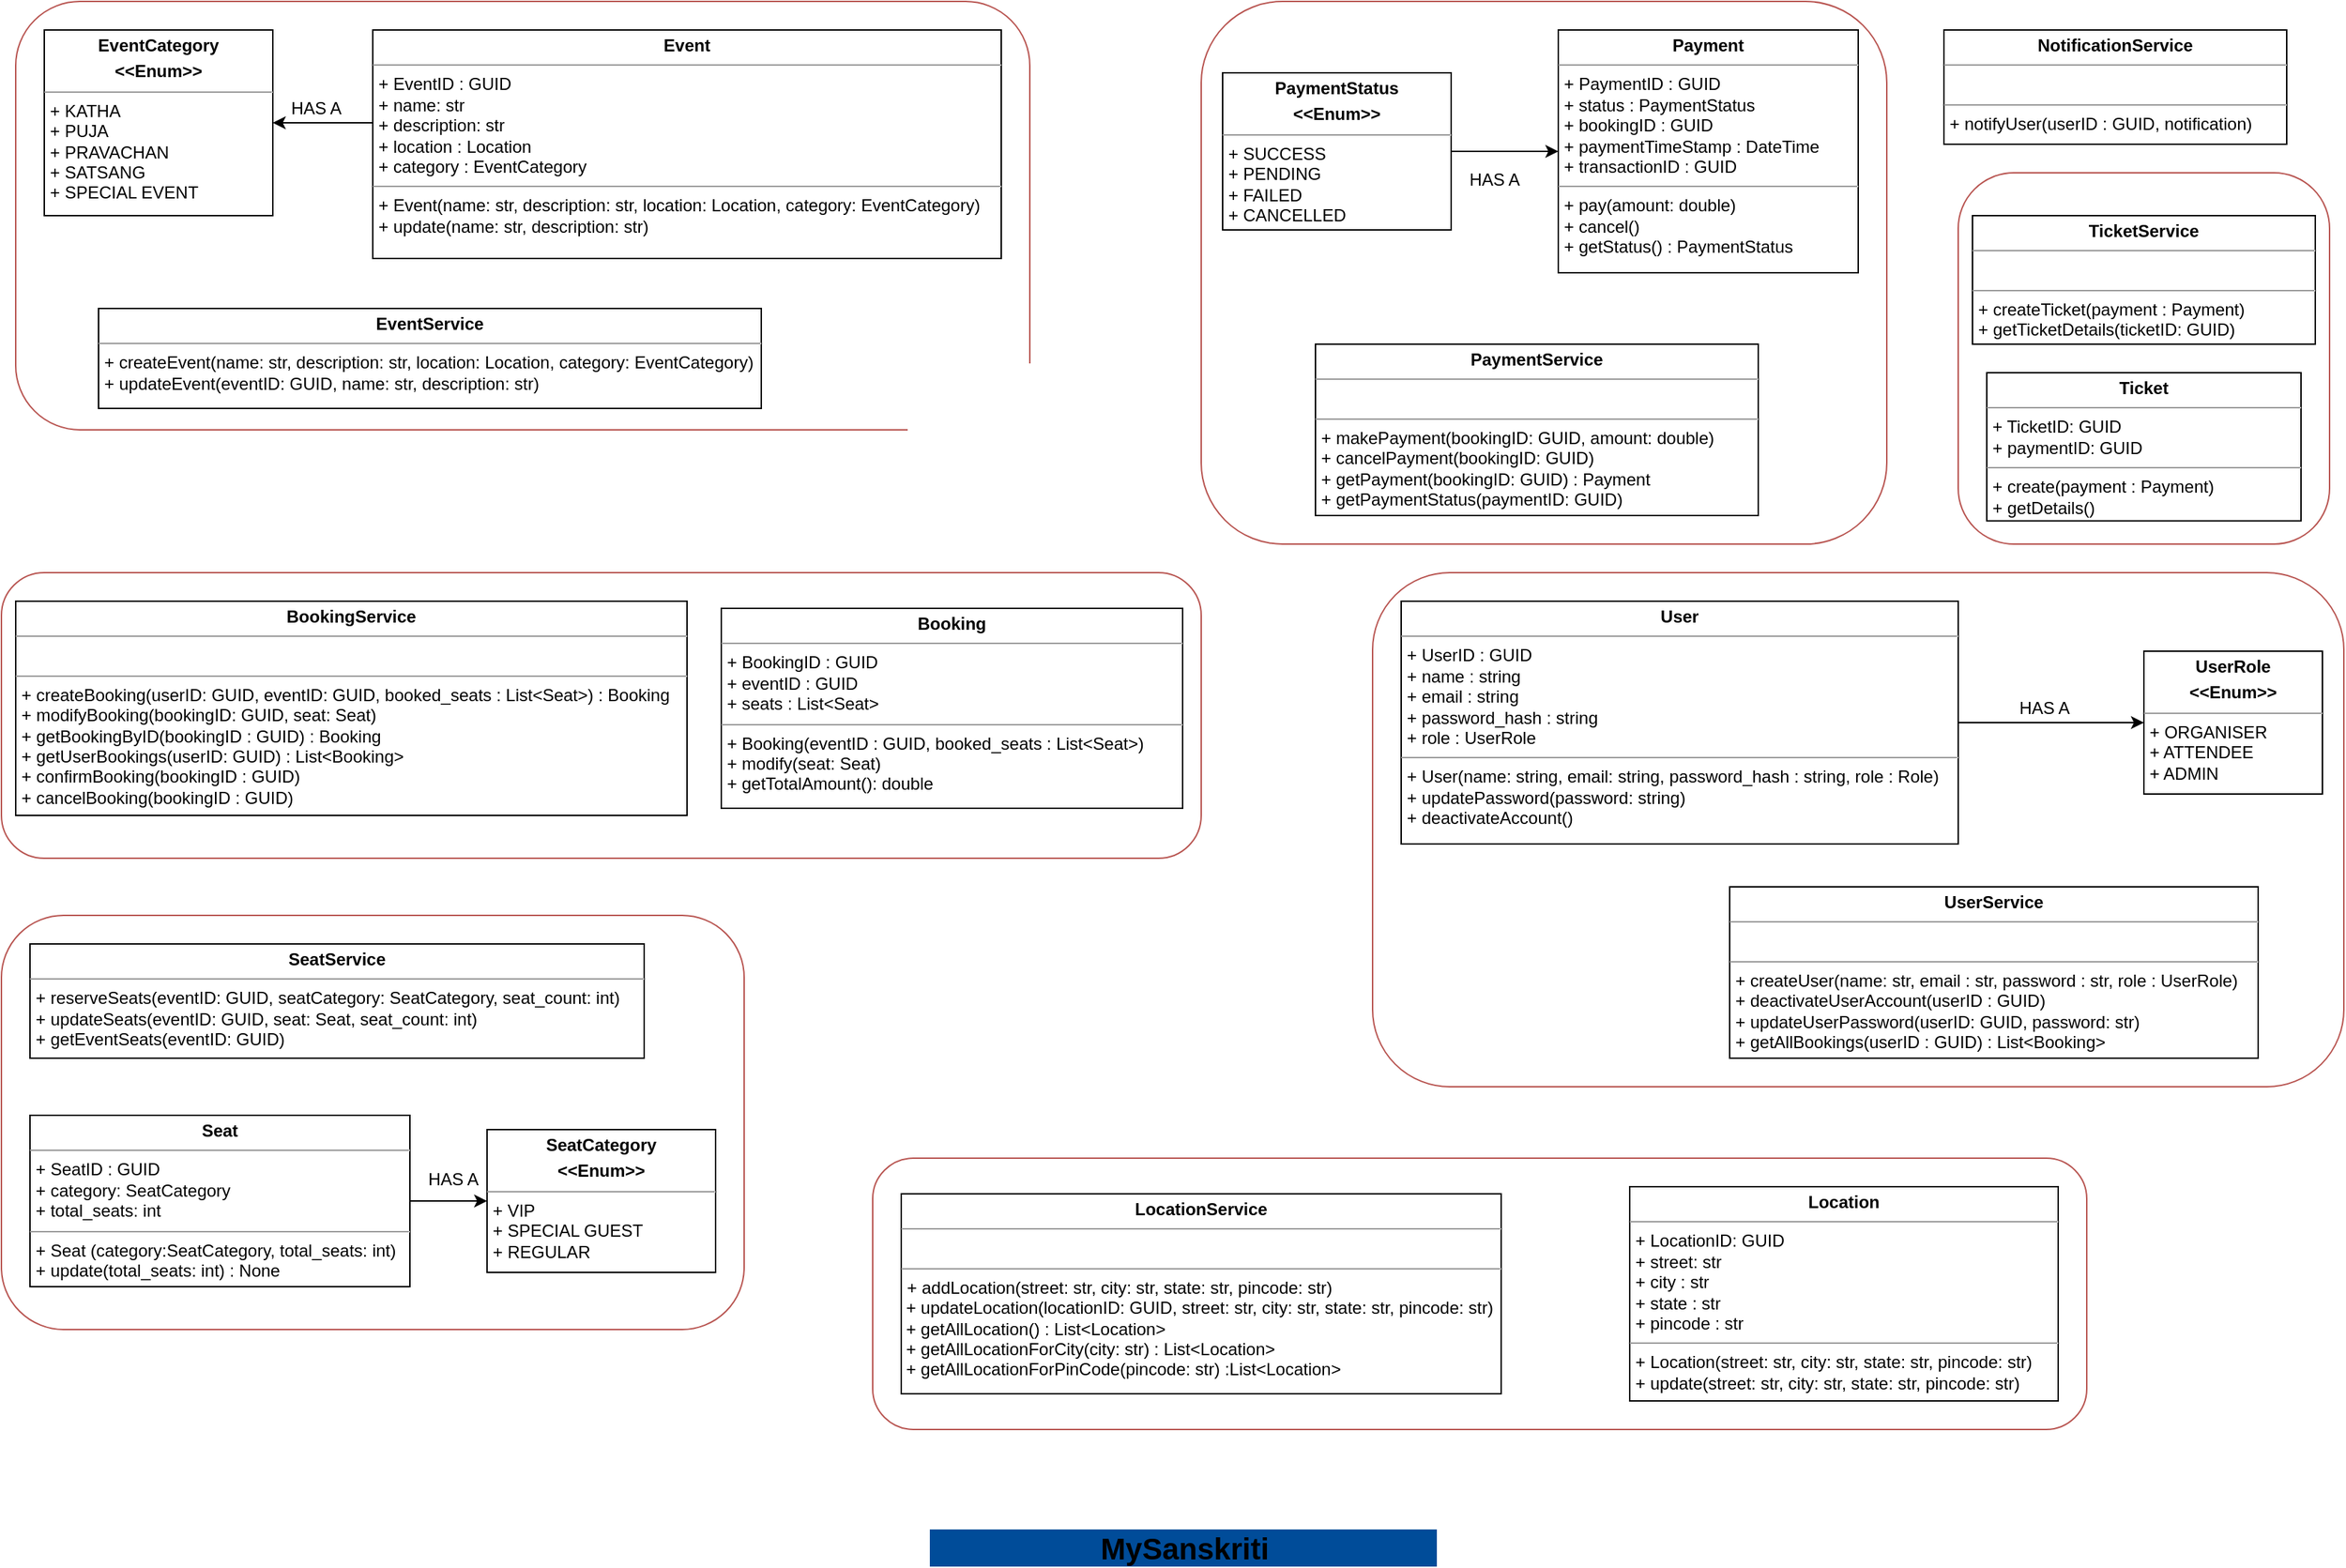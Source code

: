 ﻿<mxfile version="22.1.22" type="embed">
  <diagram id="23iRSUPoRavnBvh4doch" name="Page-1">
    <mxGraphModel dx="1858" dy="823" grid="1" gridSize="10" guides="1" tooltips="1" connect="1" arrows="1" fold="1" page="1" pageScale="1" pageWidth="827" pageHeight="1169" math="0" shadow="0">
      <root>
        <mxCell id="0" />
        <mxCell id="1" parent="0" />
        <mxCell id="81" value="" style="rounded=1;whiteSpace=wrap;html=1;fillColor=none;strokeColor=#b85450;" vertex="1" parent="1">
          <mxGeometry x="10" y="20" width="710" height="300" as="geometry" />
        </mxCell>
        <mxCell id="82" value="" style="rounded=1;whiteSpace=wrap;html=1;fillColor=none;strokeColor=#b85450;" vertex="1" parent="1">
          <mxGeometry y="420" width="840" height="200" as="geometry" />
        </mxCell>
        <mxCell id="79" value="" style="rounded=1;whiteSpace=wrap;html=1;fillColor=none;strokeColor=#b85450;" vertex="1" parent="1">
          <mxGeometry y="660" width="520" height="290" as="geometry" />
        </mxCell>
        <mxCell id="83" value="" style="rounded=1;whiteSpace=wrap;html=1;fillColor=none;strokeColor=#b85450;" vertex="1" parent="1">
          <mxGeometry x="610" y="830" width="850" height="190" as="geometry" />
        </mxCell>
        <mxCell id="80" value="" style="rounded=1;whiteSpace=wrap;html=1;fillColor=none;strokeColor=#b85450;" vertex="1" parent="1">
          <mxGeometry x="1370" y="140" width="260" height="260" as="geometry" />
        </mxCell>
        <mxCell id="76" value="" style="rounded=1;whiteSpace=wrap;html=1;fillColor=none;strokeColor=#b85450;" vertex="1" parent="1">
          <mxGeometry x="840" y="20" width="480" height="380" as="geometry" />
        </mxCell>
        <mxCell id="78" value="" style="rounded=1;whiteSpace=wrap;html=1;fillColor=none;strokeColor=#b85450;" vertex="1" parent="1">
          <mxGeometry x="960" y="420" width="680" height="360" as="geometry" />
        </mxCell>
        <mxCell id="2" value="&lt;font style=&quot;font-size: 21px;&quot;&gt;MySanskriti&lt;/font&gt;" style="text;align=center;fontStyle=1;verticalAlign=middle;spacingLeft=3;spacingRight=3;strokeColor=none;rotatable=0;points=[[0,0.5],[1,0.5]];portConstraint=eastwest;html=1;fillColor=#004C99;" parent="1" vertex="1">
          <mxGeometry x="650" y="1090" width="355" height="26" as="geometry" />
        </mxCell>
        <mxCell id="7" value="&lt;p style=&quot;margin:0px;margin-top:4px;text-align:center;&quot;&gt;&lt;b&gt;EventCategory&lt;/b&gt;&lt;/p&gt;&lt;p style=&quot;margin:0px;margin-top:4px;text-align:center;&quot;&gt;&lt;b&gt;&amp;lt;&amp;lt;Enum&amp;gt;&amp;gt;&lt;/b&gt;&lt;/p&gt;&lt;hr size=&quot;1&quot;&gt;&lt;p style=&quot;margin:0px;margin-left:4px;&quot;&gt;+ KATHA&lt;/p&gt;&lt;p style=&quot;margin:0px;margin-left:4px;&quot;&gt;+ PUJA&lt;/p&gt;&lt;p style=&quot;margin:0px;margin-left:4px;&quot;&gt;+ PRAVACHAN&lt;/p&gt;&lt;p style=&quot;margin:0px;margin-left:4px;&quot;&gt;+ SATSANG&lt;/p&gt;&lt;p style=&quot;margin:0px;margin-left:4px;&quot;&gt;+ SPECIAL EVENT&lt;/p&gt;" style="verticalAlign=top;align=left;overflow=fill;fontSize=12;fontFamily=Helvetica;html=1;whiteSpace=wrap;" parent="1" vertex="1">
          <mxGeometry x="30" y="40" width="160" height="130" as="geometry" />
        </mxCell>
        <mxCell id="73" style="edgeStyle=orthogonalEdgeStyle;rounded=0;orthogonalLoop=1;jettySize=auto;html=1;entryX=0;entryY=0.5;entryDx=0;entryDy=0;" edge="1" parent="1" source="8" target="35">
          <mxGeometry relative="1" as="geometry" />
        </mxCell>
        <mxCell id="8" value="&lt;p style=&quot;margin:0px;margin-top:4px;text-align:center;&quot;&gt;&lt;b&gt;PaymentStatus&lt;/b&gt;&lt;/p&gt;&lt;p style=&quot;margin:0px;margin-top:4px;text-align:center;&quot;&gt;&lt;b&gt;&amp;lt;&amp;lt;Enum&amp;gt;&amp;gt;&lt;/b&gt;&lt;/p&gt;&lt;hr size=&quot;1&quot;&gt;&lt;p style=&quot;margin:0px;margin-left:4px;&quot;&gt;+ SUCCESS&lt;/p&gt;&lt;p style=&quot;margin:0px;margin-left:4px;&quot;&gt;+ PENDING&lt;/p&gt;&lt;p style=&quot;margin:0px;margin-left:4px;&quot;&gt;+ FAILED&lt;/p&gt;&lt;p style=&quot;margin:0px;margin-left:4px;&quot;&gt;+ CANCELLED&lt;/p&gt;" style="verticalAlign=top;align=left;overflow=fill;fontSize=12;fontFamily=Helvetica;html=1;whiteSpace=wrap;" parent="1" vertex="1">
          <mxGeometry x="855" y="70" width="160" height="110" as="geometry" />
        </mxCell>
        <mxCell id="9" value="&lt;p style=&quot;margin:0px;margin-top:4px;text-align:center;&quot;&gt;&lt;b&gt;SeatCategory&lt;/b&gt;&lt;/p&gt;&lt;p style=&quot;margin:0px;margin-top:4px;text-align:center;&quot;&gt;&lt;b&gt;&amp;lt;&amp;lt;Enum&amp;gt;&amp;gt;&lt;/b&gt;&lt;/p&gt;&lt;hr size=&quot;1&quot;&gt;&lt;p style=&quot;margin:0px;margin-left:4px;&quot;&gt;+ VIP&lt;/p&gt;&lt;p style=&quot;margin:0px;margin-left:4px;&quot;&gt;+ SPECIAL GUEST&lt;/p&gt;&lt;p style=&quot;margin:0px;margin-left:4px;&quot;&gt;+ REGULAR&lt;/p&gt;" style="verticalAlign=top;align=left;overflow=fill;fontSize=12;fontFamily=Helvetica;html=1;whiteSpace=wrap;" parent="1" vertex="1">
          <mxGeometry x="340" y="810" width="160" height="100" as="geometry" />
        </mxCell>
        <mxCell id="10" value="&lt;p style=&quot;margin:0px;margin-top:4px;text-align:center;&quot;&gt;&lt;b&gt;Location&lt;/b&gt;&lt;/p&gt;&lt;hr size=&quot;1&quot;&gt;&lt;p style=&quot;margin:0px;margin-left:4px;&quot;&gt;+ LocationID: GUID&lt;/p&gt;&lt;p style=&quot;margin:0px;margin-left:4px;&quot;&gt;+ street: str&lt;/p&gt;&lt;p style=&quot;margin:0px;margin-left:4px;&quot;&gt;+ city : str&lt;/p&gt;&lt;p style=&quot;margin:0px;margin-left:4px;&quot;&gt;+ state : str&lt;/p&gt;&lt;p style=&quot;margin:0px;margin-left:4px;&quot;&gt;+ pincode : str&lt;/p&gt;&lt;hr size=&quot;1&quot;&gt;&lt;p style=&quot;margin:0px;margin-left:4px;&quot;&gt;+ Location(street: str, city: str, state: str, pincode: str)&lt;/p&gt;&lt;p style=&quot;margin:0px;margin-left:4px;&quot;&gt;+ update(street: str, city: str, state: str, pincode: str&lt;span style=&quot;background-color: initial;&quot;&gt;)&lt;/span&gt;&lt;/p&gt;" style="verticalAlign=top;align=left;overflow=fill;fontSize=12;fontFamily=Helvetica;html=1;whiteSpace=wrap;" parent="1" vertex="1">
          <mxGeometry x="1140" y="850" width="300" height="150" as="geometry" />
        </mxCell>
        <mxCell id="30" style="edgeStyle=orthogonalEdgeStyle;rounded=0;orthogonalLoop=1;jettySize=auto;html=1;exitX=0;exitY=0.25;exitDx=0;exitDy=0;entryX=1;entryY=0.5;entryDx=0;entryDy=0;" parent="1" source="12" target="7" edge="1">
          <mxGeometry relative="1" as="geometry">
            <Array as="points">
              <mxPoint x="260" y="105" />
            </Array>
          </mxGeometry>
        </mxCell>
        <mxCell id="12" value="&lt;p style=&quot;margin:0px;margin-top:4px;text-align:center;&quot;&gt;&lt;b&gt;Event&lt;/b&gt;&lt;/p&gt;&lt;hr size=&quot;1&quot;&gt;&lt;p style=&quot;margin:0px;margin-left:4px;&quot;&gt;+ EventID : GUID&lt;/p&gt;&lt;p style=&quot;margin:0px;margin-left:4px;&quot;&gt;+ name: str&lt;/p&gt;&lt;p style=&quot;margin:0px;margin-left:4px;&quot;&gt;+ description: str&lt;/p&gt;&lt;p style=&quot;margin:0px;margin-left:4px;&quot;&gt;+ location : Location&lt;/p&gt;&lt;p style=&quot;margin:0px;margin-left:4px;&quot;&gt;+ category : EventCategory&lt;br&gt;&lt;/p&gt;&lt;hr size=&quot;1&quot;&gt;&lt;p style=&quot;margin:0px;margin-left:4px;&quot;&gt;+ Event(name: str, description: str, location: Location, category: EventCategory)&lt;/p&gt;&lt;p style=&quot;margin:0px;margin-left:4px;&quot;&gt;&lt;span style=&quot;background-color: initial;&quot;&gt;+ update(name: str, description: str)&lt;/span&gt;&lt;/p&gt;" style="verticalAlign=top;align=left;overflow=fill;fontSize=12;fontFamily=Helvetica;html=1;whiteSpace=wrap;" parent="1" vertex="1">
          <mxGeometry x="260" y="40" width="440" height="160" as="geometry" />
        </mxCell>
        <mxCell id="20" value="&lt;p style=&quot;margin:0px;margin-top:4px;text-align:center;&quot;&gt;&lt;b&gt;SeatService&lt;/b&gt;&lt;/p&gt;&lt;hr size=&quot;1&quot;&gt;&lt;p style=&quot;margin:0px;margin-left:4px;&quot;&gt;&lt;/p&gt;&lt;p style=&quot;margin:0px;margin-left:4px;&quot;&gt;+ reserveSeats(eventID: GUID, seatCategory: SeatCategory, seat_count: int)&lt;/p&gt;&lt;p style=&quot;margin:0px;margin-left:4px;&quot;&gt;+ updateSeats(eventID: GUID, seat: Seat, seat_count: int)&lt;/p&gt;&lt;p style=&quot;margin:0px;margin-left:4px;&quot;&gt;+ getEventSeats(eventID: GUID)&lt;/p&gt;" style="verticalAlign=top;align=left;overflow=fill;fontSize=12;fontFamily=Helvetica;html=1;whiteSpace=wrap;" parent="1" vertex="1">
          <mxGeometry x="20" y="680" width="430" height="80" as="geometry" />
        </mxCell>
        <mxCell id="29" style="edgeStyle=orthogonalEdgeStyle;rounded=0;orthogonalLoop=1;jettySize=auto;html=1;exitX=1;exitY=0.5;exitDx=0;exitDy=0;" parent="1" source="21" target="9" edge="1">
          <mxGeometry relative="1" as="geometry" />
        </mxCell>
        <mxCell id="21" value="&lt;p style=&quot;margin:0px;margin-top:4px;text-align:center;&quot;&gt;&lt;b&gt;Seat&lt;/b&gt;&lt;/p&gt;&lt;hr size=&quot;1&quot;&gt;&lt;p style=&quot;margin:0px;margin-left:4px;&quot;&gt;+ SeatID : GUID&lt;/p&gt;&lt;p style=&quot;margin:0px;margin-left:4px;&quot;&gt;+ category: SeatCategory&amp;nbsp;&lt;/p&gt;&lt;p style=&quot;margin:0px;margin-left:4px;&quot;&gt;+ total_seats: int&amp;nbsp;&lt;/p&gt;&lt;hr size=&quot;1&quot;&gt;&lt;p style=&quot;margin:0px;margin-left:4px;&quot;&gt;+ Seat (category:SeatCategory, total_seats: int)&lt;/p&gt;&lt;p style=&quot;margin:0px;margin-left:4px;&quot;&gt;+ update(total_seats: int) : None&lt;/p&gt;" style="verticalAlign=top;align=left;overflow=fill;fontSize=12;fontFamily=Helvetica;html=1;whiteSpace=wrap;" parent="1" vertex="1">
          <mxGeometry x="20" y="800" width="266" height="120" as="geometry" />
        </mxCell>
        <mxCell id="23" value="HAS A" style="text;html=1;align=center;verticalAlign=middle;resizable=0;points=[];autosize=1;strokeColor=none;fillColor=none;" parent="1" vertex="1">
          <mxGeometry x="190" y="80" width="60" height="30" as="geometry" />
        </mxCell>
        <mxCell id="24" value="HAS A" style="text;html=1;align=center;verticalAlign=middle;resizable=0;points=[];autosize=1;strokeColor=none;fillColor=none;" parent="1" vertex="1">
          <mxGeometry x="286" y="830" width="60" height="30" as="geometry" />
        </mxCell>
        <mxCell id="31" value="&lt;p style=&quot;margin:0px;margin-top:4px;text-align:center;&quot;&gt;&lt;b&gt;Booking&lt;/b&gt;&lt;/p&gt;&lt;hr size=&quot;1&quot;&gt;&lt;p style=&quot;margin:0px;margin-left:4px;&quot;&gt;+ BookingID : GUID&lt;/p&gt;&lt;p style=&quot;margin:0px;margin-left:4px;&quot;&gt;+ eventID : GUID&lt;/p&gt;&lt;p style=&quot;margin:0px;margin-left:4px;&quot;&gt;+ seats : List&amp;lt;Seat&amp;gt;&lt;/p&gt;&lt;hr size=&quot;1&quot;&gt;&lt;p style=&quot;margin:0px;margin-left:4px;&quot;&gt;+ Booking(eventID : GUID, booked_seats : List&amp;lt;Seat&amp;gt;)&lt;/p&gt;&lt;p style=&quot;margin:0px;margin-left:4px;&quot;&gt;+ modify(seat: Seat)&lt;/p&gt;&lt;p style=&quot;margin:0px;margin-left:4px;&quot;&gt;+ getTotalAmount(): double&lt;/p&gt;" style="verticalAlign=top;align=left;overflow=fill;fontSize=12;fontFamily=Helvetica;html=1;whiteSpace=wrap;" parent="1" vertex="1">
          <mxGeometry x="504" y="445" width="323" height="140" as="geometry" />
        </mxCell>
        <mxCell id="32" value="&lt;p style=&quot;margin:0px;margin-top:4px;text-align:center;&quot;&gt;&lt;b&gt;LocationService&lt;/b&gt;&lt;/p&gt;&lt;hr size=&quot;1&quot;&gt;&lt;p style=&quot;margin:0px;margin-left:4px;&quot;&gt;&lt;br&gt;&lt;/p&gt;&lt;hr size=&quot;1&quot;&gt;&lt;p style=&quot;margin:0px;margin-left:4px;&quot;&gt;+ addLocation(street: str, city: str, state: str, pincode: str)&lt;/p&gt;&amp;nbsp;+ updateLocation(locationID: GUID, street: str, city: str, state: str, pincode: str)&lt;br&gt;&amp;nbsp;+ getAllLocation() : List&amp;lt;Location&amp;gt;&lt;br&gt;&amp;nbsp;+ getAllLocationForCity(city: str) : List&amp;lt;Location&amp;gt;&lt;br&gt;&amp;nbsp;+ getAllLocationForPinCode(pincode: str) :List&amp;lt;Location&amp;gt;" style="verticalAlign=top;align=left;overflow=fill;fontSize=12;fontFamily=Helvetica;html=1;whiteSpace=wrap;" parent="1" vertex="1">
          <mxGeometry x="630" y="855" width="420" height="140" as="geometry" />
        </mxCell>
        <mxCell id="34" value="&lt;p style=&quot;margin:0px;margin-top:4px;text-align:center;&quot;&gt;&lt;b&gt;BookingService&lt;/b&gt;&lt;/p&gt;&lt;hr size=&quot;1&quot;&gt;&lt;p style=&quot;margin:0px;margin-left:4px;&quot;&gt;&lt;br&gt;&lt;/p&gt;&lt;hr size=&quot;1&quot;&gt;&lt;p style=&quot;margin:0px;margin-left:4px;&quot;&gt;+ createBooking(userID: GUID, eventID: GUID, booked_seats : List&amp;lt;Seat&amp;gt;&lt;span style=&quot;background-color: initial;&quot;&gt;) : Booking&lt;/span&gt;&lt;/p&gt;&lt;p style=&quot;margin:0px;margin-left:4px;&quot;&gt;+ modifyBooking(bookingID: GUID, seat: Seat)&lt;/p&gt;&lt;p style=&quot;margin:0px;margin-left:4px;&quot;&gt;+ getBookingByID(bookingID : GUID) : Booking&lt;/p&gt;&lt;p style=&quot;margin:0px;margin-left:4px;&quot;&gt;+ getUserBookings(userID: GUID) : List&amp;lt;Booking&amp;gt;&lt;/p&gt;&lt;p style=&quot;margin:0px;margin-left:4px;&quot;&gt;+ confirmBooking(bookingID : GUID)&lt;/p&gt;&lt;p style=&quot;margin:0px;margin-left:4px;&quot;&gt;+ cancelBooking(bookingID : GUID)&lt;/p&gt;" style="verticalAlign=top;align=left;overflow=fill;fontSize=12;fontFamily=Helvetica;html=1;whiteSpace=wrap;" parent="1" vertex="1">
          <mxGeometry x="10" y="440" width="470" height="150" as="geometry" />
        </mxCell>
        <mxCell id="35" value="&lt;p style=&quot;margin:0px;margin-top:4px;text-align:center;&quot;&gt;&lt;b&gt;Payment&lt;/b&gt;&lt;/p&gt;&lt;hr size=&quot;1&quot;&gt;&lt;p style=&quot;margin:0px;margin-left:4px;&quot;&gt;+ PaymentID : GUID&lt;/p&gt;&lt;p style=&quot;margin:0px;margin-left:4px;&quot;&gt;+ status : PaymentStatus&lt;/p&gt;&lt;p style=&quot;margin:0px;margin-left:4px;&quot;&gt;+ bookingID : GUID&lt;/p&gt;&lt;p style=&quot;margin:0px;margin-left:4px;&quot;&gt;+ paymentTimeStamp : DateTime&lt;/p&gt;&lt;p style=&quot;margin:0px;margin-left:4px;&quot;&gt;+ transactionID : GUID&lt;/p&gt;&lt;hr size=&quot;1&quot;&gt;&lt;p style=&quot;margin:0px;margin-left:4px;&quot;&gt;+ pay(amount: double)&lt;/p&gt;&lt;p style=&quot;margin:0px;margin-left:4px;&quot;&gt;+ cancel()&lt;/p&gt;&lt;p style=&quot;margin:0px;margin-left:4px;&quot;&gt;+ getStatus() : PaymentStatus&lt;/p&gt;&lt;p style=&quot;margin:0px;margin-left:4px;&quot;&gt;&lt;br&gt;&lt;/p&gt;" style="verticalAlign=top;align=left;overflow=fill;fontSize=12;fontFamily=Helvetica;html=1;whiteSpace=wrap;" parent="1" vertex="1">
          <mxGeometry x="1090" y="40" width="210" height="170" as="geometry" />
        </mxCell>
        <mxCell id="37" value="HAS A" style="text;html=1;align=center;verticalAlign=middle;resizable=0;points=[];autosize=1;strokeColor=none;fillColor=none;" parent="1" vertex="1">
          <mxGeometry x="1015" y="130" width="60" height="30" as="geometry" />
        </mxCell>
        <mxCell id="39" value="&lt;p style=&quot;margin:0px;margin-top:4px;text-align:center;&quot;&gt;&lt;b&gt;PaymentService&lt;/b&gt;&lt;/p&gt;&lt;hr size=&quot;1&quot;&gt;&lt;p style=&quot;margin:0px;margin-left:4px;&quot;&gt;&lt;br&gt;&lt;/p&gt;&lt;hr size=&quot;1&quot;&gt;&lt;p style=&quot;margin:0px;margin-left:4px;&quot;&gt;+ makePayment(bookingID: GUID, amount: double)&lt;/p&gt;&lt;p style=&quot;margin:0px;margin-left:4px;&quot;&gt;+ cancelPayment(bookingID: GUID)&lt;/p&gt;&lt;p style=&quot;margin:0px;margin-left:4px;&quot;&gt;+ getPayment(bookingID: GUID) : Payment&lt;/p&gt;&lt;p style=&quot;margin:0px;margin-left:4px;&quot;&gt;+ getPaymentStatus(paymentID: GUID)&lt;/p&gt;&lt;p style=&quot;margin:0px;margin-left:4px;&quot;&gt;&lt;br&gt;&lt;/p&gt;" style="verticalAlign=top;align=left;overflow=fill;fontSize=12;fontFamily=Helvetica;html=1;whiteSpace=wrap;" parent="1" vertex="1">
          <mxGeometry x="920" y="260" width="310" height="120" as="geometry" />
        </mxCell>
        <mxCell id="40" value="&lt;p style=&quot;margin:0px;margin-top:4px;text-align:center;&quot;&gt;&lt;b&gt;Ticket&lt;/b&gt;&lt;/p&gt;&lt;hr size=&quot;1&quot;&gt;&lt;p style=&quot;margin:0px;margin-left:4px;&quot;&gt;+ TicketID: GUID&lt;/p&gt;&lt;p style=&quot;margin:0px;margin-left:4px;&quot;&gt;+ paymentID: GUID&lt;/p&gt;&lt;hr size=&quot;1&quot;&gt;&lt;p style=&quot;margin:0px;margin-left:4px;&quot;&gt;+ create(payment : Payment)&lt;/p&gt;&lt;p style=&quot;margin:0px;margin-left:4px;&quot;&gt;+ getDetails()&lt;/p&gt;" style="verticalAlign=top;align=left;overflow=fill;fontSize=12;fontFamily=Helvetica;html=1;whiteSpace=wrap;" parent="1" vertex="1">
          <mxGeometry x="1390" y="280" width="220" height="103.75" as="geometry" />
        </mxCell>
        <mxCell id="71" style="edgeStyle=orthogonalEdgeStyle;rounded=0;orthogonalLoop=1;jettySize=auto;html=1;exitX=1;exitY=0.5;exitDx=0;exitDy=0;" edge="1" parent="1" source="44" target="48">
          <mxGeometry relative="1" as="geometry" />
        </mxCell>
        <mxCell id="44" value="&lt;p style=&quot;margin:0px;margin-top:4px;text-align:center;&quot;&gt;&lt;b&gt;User&lt;/b&gt;&lt;/p&gt;&lt;hr size=&quot;1&quot;&gt;&lt;p style=&quot;margin:0px;margin-left:4px;&quot;&gt;+ UserID : GUID&lt;/p&gt;&lt;p style=&quot;margin:0px;margin-left:4px;&quot;&gt;+ name : string&lt;/p&gt;&lt;p style=&quot;margin:0px;margin-left:4px;&quot;&gt;+ email : string&lt;/p&gt;&lt;p style=&quot;margin:0px;margin-left:4px;&quot;&gt;+ password_hash : string&lt;/p&gt;&lt;p style=&quot;margin:0px;margin-left:4px;&quot;&gt;+ role : UserRole&lt;/p&gt;&lt;hr size=&quot;1&quot;&gt;&lt;p style=&quot;margin:0px;margin-left:4px;&quot;&gt;+ User(name: string, email: string, password_hash : string, role : Role)&lt;/p&gt;&lt;p style=&quot;margin:0px;margin-left:4px;&quot;&gt;+ updatePassword(password: string)&lt;/p&gt;&lt;p style=&quot;margin:0px;margin-left:4px;&quot;&gt;+ deactivateAccount()&lt;/p&gt;" style="verticalAlign=top;align=left;overflow=fill;fontSize=12;fontFamily=Helvetica;html=1;whiteSpace=wrap;" parent="1" vertex="1">
          <mxGeometry x="980" y="440" width="390" height="170" as="geometry" />
        </mxCell>
        <mxCell id="45" value="&lt;p style=&quot;margin:0px;margin-top:4px;text-align:center;&quot;&gt;&lt;b&gt;UserService&lt;/b&gt;&lt;/p&gt;&lt;hr size=&quot;1&quot;&gt;&lt;p style=&quot;margin:0px;margin-left:4px;&quot;&gt;&lt;br&gt;&lt;/p&gt;&lt;hr size=&quot;1&quot;&gt;&lt;p style=&quot;margin:0px;margin-left:4px;&quot;&gt;+ createUser(name: str, email : str, password : str, role : UserRole)&lt;/p&gt;&lt;p style=&quot;margin:0px;margin-left:4px;&quot;&gt;+ deactivateUserAccount(userID : GUID)&lt;/p&gt;&lt;p style=&quot;margin:0px;margin-left:4px;&quot;&gt;+ updateUserPassword(userID: GUID, password: str)&lt;/p&gt;&lt;p style=&quot;margin:0px;margin-left:4px;&quot;&gt;+ getAllBookings(userID : GUID) : List&amp;lt;Booking&amp;gt;&lt;/p&gt;" style="verticalAlign=top;align=left;overflow=fill;fontSize=12;fontFamily=Helvetica;html=1;whiteSpace=wrap;" parent="1" vertex="1">
          <mxGeometry x="1210" y="640" width="370" height="120" as="geometry" />
        </mxCell>
        <mxCell id="47" value="&lt;p style=&quot;margin:0px;margin-top:4px;text-align:center;&quot;&gt;&lt;b&gt;TicketService&lt;/b&gt;&lt;/p&gt;&lt;hr size=&quot;1&quot;&gt;&lt;p style=&quot;margin:0px;margin-left:4px;&quot;&gt;&lt;br&gt;&lt;/p&gt;&lt;hr size=&quot;1&quot;&gt;&lt;p style=&quot;margin:0px;margin-left:4px;&quot;&gt;+ createTicket(payment : Payment)&lt;/p&gt;&lt;p style=&quot;margin:0px;margin-left:4px;&quot;&gt;+ getTicketDetails(ticketID: GUID)&lt;/p&gt;" style="verticalAlign=top;align=left;overflow=fill;fontSize=12;fontFamily=Helvetica;html=1;whiteSpace=wrap;" parent="1" vertex="1">
          <mxGeometry x="1380" y="170" width="240" height="90" as="geometry" />
        </mxCell>
        <mxCell id="48" value="&lt;p style=&quot;margin:0px;margin-top:4px;text-align:center;&quot;&gt;&lt;b&gt;UserRole&lt;/b&gt;&lt;/p&gt;&lt;p style=&quot;margin:0px;margin-top:4px;text-align:center;&quot;&gt;&lt;b&gt;&amp;lt;&amp;lt;Enum&amp;gt;&amp;gt;&lt;/b&gt;&lt;/p&gt;&lt;hr size=&quot;1&quot;&gt;&lt;p style=&quot;margin:0px;margin-left:4px;&quot;&gt;+ ORGANISER&lt;/p&gt;&lt;p style=&quot;margin:0px;margin-left:4px;&quot;&gt;+ ATTENDEE&lt;/p&gt;&lt;p style=&quot;margin:0px;margin-left:4px;&quot;&gt;+ ADMIN&lt;/p&gt;" style="verticalAlign=top;align=left;overflow=fill;fontSize=12;fontFamily=Helvetica;html=1;whiteSpace=wrap;" parent="1" vertex="1">
          <mxGeometry x="1500" y="475" width="125" height="100" as="geometry" />
        </mxCell>
        <mxCell id="50" value="HAS A" style="text;html=1;align=center;verticalAlign=middle;resizable=0;points=[];autosize=1;strokeColor=none;fillColor=none;" parent="1" vertex="1">
          <mxGeometry x="1400" y="500" width="60" height="30" as="geometry" />
        </mxCell>
        <mxCell id="70" value="&lt;p style=&quot;margin:0px;margin-top:4px;text-align:center;&quot;&gt;&lt;b&gt;NotificationService&lt;/b&gt;&lt;/p&gt;&lt;hr size=&quot;1&quot;&gt;&lt;p style=&quot;margin:0px;margin-left:4px;&quot;&gt;&lt;br&gt;&lt;/p&gt;&lt;hr size=&quot;1&quot;&gt;&lt;p style=&quot;margin:0px;margin-left:4px;&quot;&gt;+ notifyUser(userID : GUID, notification)&lt;/p&gt;" style="verticalAlign=top;align=left;overflow=fill;fontSize=12;fontFamily=Helvetica;html=1;whiteSpace=wrap;" vertex="1" parent="1">
          <mxGeometry x="1360" y="40" width="240" height="80" as="geometry" />
        </mxCell>
        <mxCell id="72" value="&lt;p style=&quot;margin:0px;margin-top:4px;text-align:center;&quot;&gt;&lt;b&gt;EventService&lt;/b&gt;&lt;/p&gt;&lt;hr size=&quot;1&quot;&gt;&lt;p style=&quot;margin:0px;margin-left:4px;&quot;&gt;&lt;/p&gt;&lt;p style=&quot;margin:0px;margin-left:4px;&quot;&gt;+ createEvent(name: str, description: str, location: Location, category: EventCategory)&lt;/p&gt;&lt;p style=&quot;margin:0px;margin-left:4px;&quot;&gt;+ updateEvent(eventID: GUID, name: str, description: str)&lt;/p&gt;&lt;div&gt;&lt;br&gt;&lt;/div&gt;" style="verticalAlign=top;align=left;overflow=fill;fontSize=12;fontFamily=Helvetica;html=1;whiteSpace=wrap;" vertex="1" parent="1">
          <mxGeometry x="68" y="235" width="464" height="70" as="geometry" />
        </mxCell>
      </root>
    </mxGraphModel>
  </diagram>
</mxfile>
